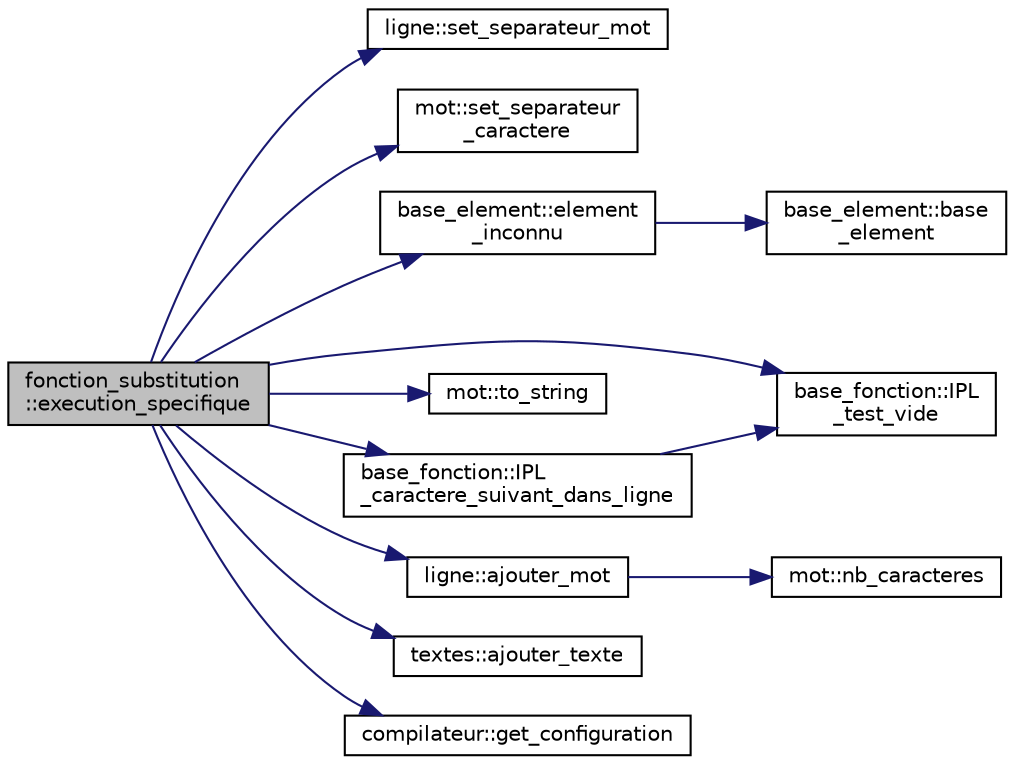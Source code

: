 digraph "fonction_substitution::execution_specifique"
{
  edge [fontname="Helvetica",fontsize="10",labelfontname="Helvetica",labelfontsize="10"];
  node [fontname="Helvetica",fontsize="10",shape=record];
  rankdir="LR";
  Node67 [label="fonction_substitution\l::execution_specifique",height=0.2,width=0.4,color="black", fillcolor="grey75", style="filled", fontcolor="black"];
  Node67 -> Node68 [color="midnightblue",fontsize="10",style="solid",fontname="Helvetica"];
  Node68 [label="ligne::set_separateur_mot",height=0.2,width=0.4,color="black", fillcolor="white", style="filled",URL="$classligne.html#aa13dd59094abd373163ef55e2f33bf8a",tooltip="Initialise le séparateur de mot. "];
  Node67 -> Node69 [color="midnightblue",fontsize="10",style="solid",fontname="Helvetica"];
  Node69 [label="mot::set_separateur\l_caractere",height=0.2,width=0.4,color="black", fillcolor="white", style="filled",URL="$classmot.html#a8eee30af22c69b8c81d98fe2a95c3471",tooltip="Initialise le séparateur de caractères. "];
  Node67 -> Node70 [color="midnightblue",fontsize="10",style="solid",fontname="Helvetica"];
  Node70 [label="base_element::element\l_inconnu",height=0.2,width=0.4,color="black", fillcolor="white", style="filled",URL="$classbase__element.html#a1f03349b380d19ea7bc9441f91ad98fb",tooltip="Génère un élément inconnu. "];
  Node70 -> Node71 [color="midnightblue",fontsize="10",style="solid",fontname="Helvetica"];
  Node71 [label="base_element::base\l_element",height=0.2,width=0.4,color="black", fillcolor="white", style="filled",URL="$classbase__element.html#aefbf3dd244478e7481c4004e0fe6090f",tooltip="Constructeur de la classe base_element. "];
  Node67 -> Node72 [color="midnightblue",fontsize="10",style="solid",fontname="Helvetica"];
  Node72 [label="base_fonction::IPL\l_test_vide",height=0.2,width=0.4,color="black", fillcolor="white", style="filled",URL="$classbase__fonction.html#a7d0c7adda132ef307c76fdc79a82f747",tooltip="Teste si un paramètre donné est vide pour l&#39;algorithme IPL. "];
  Node67 -> Node73 [color="midnightblue",fontsize="10",style="solid",fontname="Helvetica"];
  Node73 [label="mot::to_string",height=0.2,width=0.4,color="black", fillcolor="white", style="filled",URL="$classmot.html#a1e396c3ea1e2c2336ea44fbbad47fd0a",tooltip="Retourne le mot au format QString. "];
  Node67 -> Node74 [color="midnightblue",fontsize="10",style="solid",fontname="Helvetica"];
  Node74 [label="base_fonction::IPL\l_caractere_suivant_dans_ligne",height=0.2,width=0.4,color="black", fillcolor="white", style="filled",URL="$classbase__fonction.html#ab31e884e901da60a99b2e312e226b17e",tooltip="Avance d&#39;un caractère dans la ligne courante l&#39;itérateur d&#39;un paramètre donné pour l&#39;algorithme IPL..."];
  Node74 -> Node72 [color="midnightblue",fontsize="10",style="solid",fontname="Helvetica"];
  Node67 -> Node75 [color="midnightblue",fontsize="10",style="solid",fontname="Helvetica"];
  Node75 [label="ligne::ajouter_mot",height=0.2,width=0.4,color="black", fillcolor="white", style="filled",URL="$classligne.html#abb194a19c94d5d7ec48ef442f5043d1e",tooltip="Ajoute un mot à la ligne. "];
  Node75 -> Node76 [color="midnightblue",fontsize="10",style="solid",fontname="Helvetica"];
  Node76 [label="mot::nb_caracteres",height=0.2,width=0.4,color="black", fillcolor="white", style="filled",URL="$classmot.html#a9f5c9cd3673bd6d4ba3b7ea9e406ef49",tooltip="Retourne le nombre de caractère du mot. "];
  Node67 -> Node77 [color="midnightblue",fontsize="10",style="solid",fontname="Helvetica"];
  Node77 [label="textes::ajouter_texte",height=0.2,width=0.4,color="black", fillcolor="white", style="filled",URL="$classtextes.html#a43f525d434beb88abf038c54fe656d91",tooltip="Ajoute un texte donné. "];
  Node67 -> Node78 [color="midnightblue",fontsize="10",style="solid",fontname="Helvetica"];
  Node78 [label="compilateur::get_configuration",height=0.2,width=0.4,color="black", fillcolor="white", style="filled",URL="$classcompilateur.html#a1b90b920c98f81b88171bda33967ffac",tooltip="Accesseur de la configuration courante. "];
}
